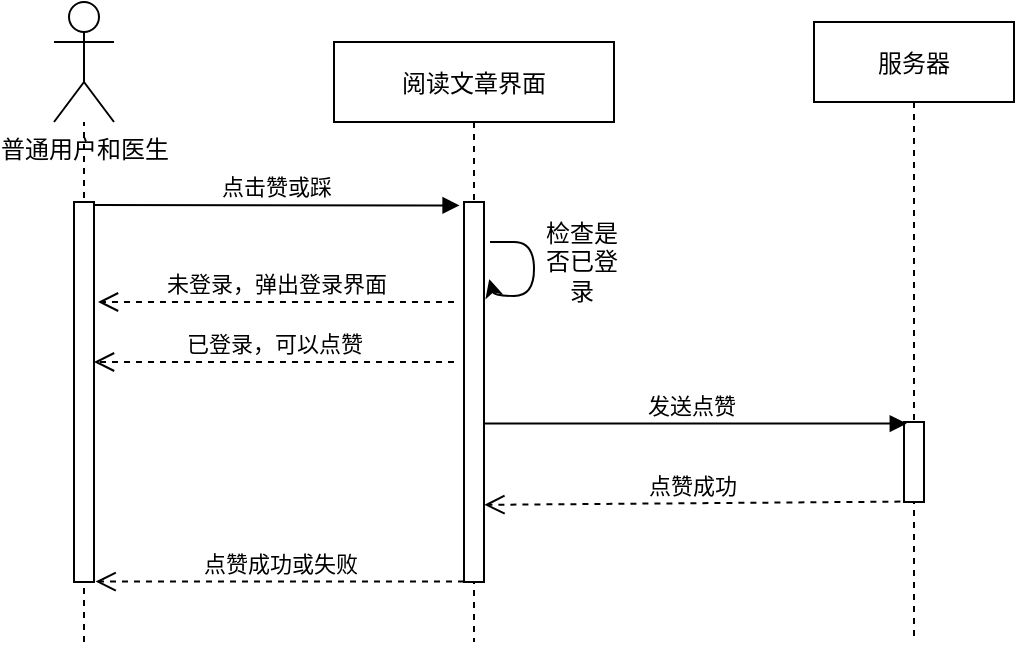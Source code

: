 <mxfile version="14.6.1" type="github">
  <diagram id="Hwc4BAREDpo5Pw_Bpmgl" name="Page-1">
    <mxGraphModel dx="1038" dy="548" grid="1" gridSize="10" guides="1" tooltips="1" connect="1" arrows="1" fold="1" page="1" pageScale="1" pageWidth="827" pageHeight="1169" math="0" shadow="0">
      <root>
        <mxCell id="0" />
        <mxCell id="1" parent="0" />
        <mxCell id="DZY5lZd0xx2TcMj8JvTj-1" value="阅读文章界面" style="shape=umlLifeline;perimeter=lifelinePerimeter;container=1;collapsible=0;recursiveResize=0;rounded=0;shadow=0;strokeWidth=1;" vertex="1" parent="1">
          <mxGeometry x="310" y="90" width="140" height="300" as="geometry" />
        </mxCell>
        <mxCell id="DZY5lZd0xx2TcMj8JvTj-2" value="" style="points=[];perimeter=orthogonalPerimeter;rounded=0;shadow=0;strokeWidth=1;" vertex="1" parent="DZY5lZd0xx2TcMj8JvTj-1">
          <mxGeometry x="65" y="80" width="10" height="190" as="geometry" />
        </mxCell>
        <mxCell id="DZY5lZd0xx2TcMj8JvTj-3" value="" style="curved=1;endArrow=classic;html=1;entryX=1.26;entryY=0.203;entryDx=0;entryDy=0;entryPerimeter=0;" edge="1" parent="DZY5lZd0xx2TcMj8JvTj-1" target="DZY5lZd0xx2TcMj8JvTj-2">
          <mxGeometry width="50" height="50" relative="1" as="geometry">
            <mxPoint x="78" y="100" as="sourcePoint" />
            <mxPoint x="60" y="127" as="targetPoint" />
            <Array as="points">
              <mxPoint x="80" y="100" />
              <mxPoint x="100" y="100" />
              <mxPoint x="100" y="127" />
              <mxPoint x="80" y="127" />
            </Array>
          </mxGeometry>
        </mxCell>
        <mxCell id="DZY5lZd0xx2TcMj8JvTj-4" value="服务器" style="shape=umlLifeline;perimeter=lifelinePerimeter;container=1;collapsible=0;recursiveResize=0;rounded=0;shadow=0;strokeWidth=1;" vertex="1" parent="1">
          <mxGeometry x="550" y="80" width="100" height="310" as="geometry" />
        </mxCell>
        <mxCell id="DZY5lZd0xx2TcMj8JvTj-5" value="" style="points=[];perimeter=orthogonalPerimeter;rounded=0;shadow=0;strokeWidth=1;" vertex="1" parent="DZY5lZd0xx2TcMj8JvTj-4">
          <mxGeometry x="45" y="200" width="10" height="40" as="geometry" />
        </mxCell>
        <mxCell id="DZY5lZd0xx2TcMj8JvTj-6" value="普通用户和医生" style="shape=umlActor;verticalLabelPosition=bottom;verticalAlign=top;html=1;outlineConnect=0;fontStyle=0;fontFamily=Helvetica;" vertex="1" parent="1">
          <mxGeometry x="170" y="70" width="30" height="60" as="geometry" />
        </mxCell>
        <mxCell id="DZY5lZd0xx2TcMj8JvTj-7" value="" style="endArrow=none;dashed=1;html=1;fontFamily=Helvetica;" edge="1" parent="1" target="DZY5lZd0xx2TcMj8JvTj-6">
          <mxGeometry width="50" height="50" relative="1" as="geometry">
            <mxPoint x="185" y="390" as="sourcePoint" />
            <mxPoint x="184.5" y="160" as="targetPoint" />
          </mxGeometry>
        </mxCell>
        <mxCell id="DZY5lZd0xx2TcMj8JvTj-8" value="" style="html=1;points=[];perimeter=orthogonalPerimeter;fontFamily=Helvetica;" vertex="1" parent="1">
          <mxGeometry x="180" y="170" width="10" height="190" as="geometry" />
        </mxCell>
        <mxCell id="DZY5lZd0xx2TcMj8JvTj-9" value="点击赞或踩" style="verticalAlign=bottom;endArrow=block;shadow=0;strokeWidth=1;entryX=-0.22;entryY=0.009;entryDx=0;entryDy=0;entryPerimeter=0;exitX=1;exitY=0.008;exitDx=0;exitDy=0;exitPerimeter=0;" edge="1" parent="1" source="DZY5lZd0xx2TcMj8JvTj-8" target="DZY5lZd0xx2TcMj8JvTj-2">
          <mxGeometry relative="1" as="geometry">
            <mxPoint x="200" y="172" as="sourcePoint" />
            <mxPoint x="340" y="200" as="targetPoint" />
            <Array as="points" />
          </mxGeometry>
        </mxCell>
        <mxCell id="DZY5lZd0xx2TcMj8JvTj-10" value="未登录，弹出登录界面" style="html=1;verticalAlign=bottom;endArrow=open;dashed=1;endSize=8;fontFamily=Helvetica;" edge="1" parent="1">
          <mxGeometry relative="1" as="geometry">
            <mxPoint x="370" y="220" as="sourcePoint" />
            <mxPoint x="192" y="220" as="targetPoint" />
            <Array as="points" />
          </mxGeometry>
        </mxCell>
        <mxCell id="DZY5lZd0xx2TcMj8JvTj-11" value="点赞成功或失败" style="html=1;verticalAlign=bottom;endArrow=open;dashed=1;endSize=8;fontFamily=Helvetica;entryX=1.08;entryY=0.999;entryDx=0;entryDy=0;entryPerimeter=0;" edge="1" parent="1" source="DZY5lZd0xx2TcMj8JvTj-2" target="DZY5lZd0xx2TcMj8JvTj-8">
          <mxGeometry relative="1" as="geometry">
            <mxPoint x="340" y="400" as="sourcePoint" />
            <mxPoint x="190" y="400" as="targetPoint" />
          </mxGeometry>
        </mxCell>
        <mxCell id="DZY5lZd0xx2TcMj8JvTj-12" value="已登录，可以点赞" style="html=1;verticalAlign=bottom;endArrow=open;dashed=1;endSize=8;fontFamily=Helvetica;entryX=1;entryY=0.217;entryDx=0;entryDy=0;entryPerimeter=0;" edge="1" parent="1">
          <mxGeometry relative="1" as="geometry">
            <mxPoint x="370" y="250" as="sourcePoint" />
            <mxPoint x="190" y="250" as="targetPoint" />
            <Array as="points" />
            <mxPoint as="offset" />
          </mxGeometry>
        </mxCell>
        <mxCell id="DZY5lZd0xx2TcMj8JvTj-13" value="检查是否已登录" style="text;html=1;strokeColor=none;fillColor=none;align=center;verticalAlign=middle;whiteSpace=wrap;rounded=0;" vertex="1" parent="1">
          <mxGeometry x="414" y="190" width="40" height="20" as="geometry" />
        </mxCell>
        <mxCell id="DZY5lZd0xx2TcMj8JvTj-16" value="发送点赞" style="verticalAlign=bottom;endArrow=block;shadow=0;strokeWidth=1;entryX=0.14;entryY=0.02;entryDx=0;entryDy=0;entryPerimeter=0;" edge="1" parent="1" target="DZY5lZd0xx2TcMj8JvTj-5" source="DZY5lZd0xx2TcMj8JvTj-2">
          <mxGeometry x="-0.015" relative="1" as="geometry">
            <mxPoint x="385" y="341" as="sourcePoint" />
            <mxPoint x="590" y="340" as="targetPoint" />
            <Array as="points" />
            <mxPoint as="offset" />
          </mxGeometry>
        </mxCell>
        <mxCell id="DZY5lZd0xx2TcMj8JvTj-17" value="点赞成功" style="html=1;verticalAlign=bottom;endArrow=open;dashed=1;endSize=8;fontFamily=Helvetica;exitX=-0.18;exitY=0.995;exitDx=0;exitDy=0;exitPerimeter=0;entryX=1.02;entryY=0.797;entryDx=0;entryDy=0;entryPerimeter=0;" edge="1" parent="1" source="DZY5lZd0xx2TcMj8JvTj-5" target="DZY5lZd0xx2TcMj8JvTj-2">
          <mxGeometry relative="1" as="geometry">
            <mxPoint x="590" y="380" as="sourcePoint" />
            <mxPoint x="390" y="320" as="targetPoint" />
          </mxGeometry>
        </mxCell>
      </root>
    </mxGraphModel>
  </diagram>
</mxfile>
